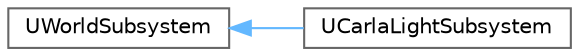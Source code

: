 digraph "类继承关系图"
{
 // INTERACTIVE_SVG=YES
 // LATEX_PDF_SIZE
  bgcolor="transparent";
  edge [fontname=Helvetica,fontsize=10,labelfontname=Helvetica,labelfontsize=10];
  node [fontname=Helvetica,fontsize=10,shape=box,height=0.2,width=0.4];
  rankdir="LR";
  Node0 [id="Node000000",label="UWorldSubsystem",height=0.2,width=0.4,color="grey40", fillcolor="white", style="filled",URL="$d8/d51/classUWorldSubsystem.html",tooltip=" "];
  Node0 -> Node1 [id="edge373_Node000000_Node000001",dir="back",color="steelblue1",style="solid",tooltip=" "];
  Node1 [id="Node000001",label="UCarlaLightSubsystem",height=0.2,width=0.4,color="grey40", fillcolor="white", style="filled",URL="$db/df0/classUCarlaLightSubsystem.html",tooltip=" "];
}
